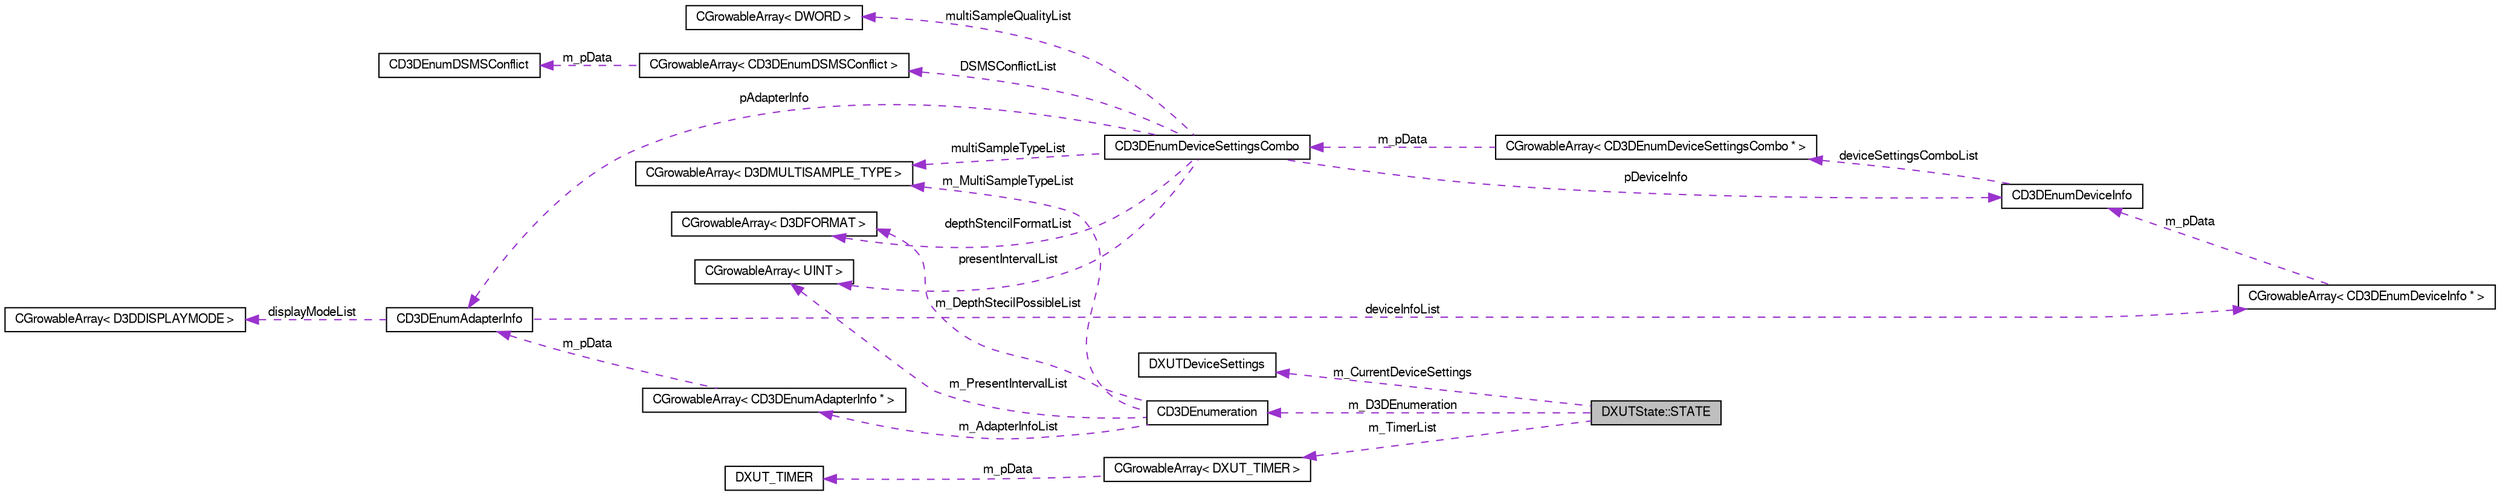 digraph G
{
  edge [fontname="FreeSans",fontsize="10",labelfontname="FreeSans",labelfontsize="10"];
  node [fontname="FreeSans",fontsize="10",shape=record];
  rankdir=LR;
  Node1 [label="DXUTState::STATE",height=0.2,width=0.4,color="black", fillcolor="grey75", style="filled" fontcolor="black"];
  Node2 -> Node1 [dir=back,color="darkorchid3",fontsize="10",style="dashed",label="m_D3DEnumeration",fontname="FreeSans"];
  Node2 [label="CD3DEnumeration",height=0.2,width=0.4,color="black", fillcolor="white", style="filled",URL="$class_c_d3_d_enumeration.html"];
  Node3 -> Node2 [dir=back,color="darkorchid3",fontsize="10",style="dashed",label="m_AdapterInfoList",fontname="FreeSans"];
  Node3 [label="CGrowableArray\< CD3DEnumAdapterInfo * \>",height=0.2,width=0.4,color="black", fillcolor="white", style="filled",URL="$class_c_growable_array.html"];
  Node4 -> Node3 [dir=back,color="darkorchid3",fontsize="10",style="dashed",label="m_pData",fontname="FreeSans"];
  Node4 [label="CD3DEnumAdapterInfo",height=0.2,width=0.4,color="black", fillcolor="white", style="filled",URL="$class_c_d3_d_enum_adapter_info.html"];
  Node5 -> Node4 [dir=back,color="darkorchid3",fontsize="10",style="dashed",label="displayModeList",fontname="FreeSans"];
  Node5 [label="CGrowableArray\< D3DDISPLAYMODE \>",height=0.2,width=0.4,color="black", fillcolor="white", style="filled",URL="$class_c_growable_array.html"];
  Node6 -> Node4 [dir=back,color="darkorchid3",fontsize="10",style="dashed",label="deviceInfoList",fontname="FreeSans"];
  Node6 [label="CGrowableArray\< CD3DEnumDeviceInfo * \>",height=0.2,width=0.4,color="black", fillcolor="white", style="filled",URL="$class_c_growable_array.html"];
  Node7 -> Node6 [dir=back,color="darkorchid3",fontsize="10",style="dashed",label="m_pData",fontname="FreeSans"];
  Node7 [label="CD3DEnumDeviceInfo",height=0.2,width=0.4,color="black", fillcolor="white", style="filled",URL="$class_c_d3_d_enum_device_info.html"];
  Node8 -> Node7 [dir=back,color="darkorchid3",fontsize="10",style="dashed",label="deviceSettingsComboList",fontname="FreeSans"];
  Node8 [label="CGrowableArray\< CD3DEnumDeviceSettingsCombo * \>",height=0.2,width=0.4,color="black", fillcolor="white", style="filled",URL="$class_c_growable_array.html"];
  Node9 -> Node8 [dir=back,color="darkorchid3",fontsize="10",style="dashed",label="m_pData",fontname="FreeSans"];
  Node9 [label="CD3DEnumDeviceSettingsCombo",height=0.2,width=0.4,color="black", fillcolor="white", style="filled",URL="$struct_c_d3_d_enum_device_settings_combo.html"];
  Node10 -> Node9 [dir=back,color="darkorchid3",fontsize="10",style="dashed",label="multiSampleQualityList",fontname="FreeSans"];
  Node10 [label="CGrowableArray\< DWORD \>",height=0.2,width=0.4,color="black", fillcolor="white", style="filled",URL="$class_c_growable_array.html"];
  Node11 -> Node9 [dir=back,color="darkorchid3",fontsize="10",style="dashed",label="multiSampleTypeList",fontname="FreeSans"];
  Node11 [label="CGrowableArray\< D3DMULTISAMPLE_TYPE \>",height=0.2,width=0.4,color="black", fillcolor="white", style="filled",URL="$class_c_growable_array.html"];
  Node7 -> Node9 [dir=back,color="darkorchid3",fontsize="10",style="dashed",label="pDeviceInfo",fontname="FreeSans"];
  Node12 -> Node9 [dir=back,color="darkorchid3",fontsize="10",style="dashed",label="DSMSConflictList",fontname="FreeSans"];
  Node12 [label="CGrowableArray\< CD3DEnumDSMSConflict \>",height=0.2,width=0.4,color="black", fillcolor="white", style="filled",URL="$class_c_growable_array.html"];
  Node13 -> Node12 [dir=back,color="darkorchid3",fontsize="10",style="dashed",label="m_pData",fontname="FreeSans"];
  Node13 [label="CD3DEnumDSMSConflict",height=0.2,width=0.4,color="black", fillcolor="white", style="filled",URL="$struct_c_d3_d_enum_d_s_m_s_conflict.html"];
  Node4 -> Node9 [dir=back,color="darkorchid3",fontsize="10",style="dashed",label="pAdapterInfo",fontname="FreeSans"];
  Node14 -> Node9 [dir=back,color="darkorchid3",fontsize="10",style="dashed",label="presentIntervalList",fontname="FreeSans"];
  Node14 [label="CGrowableArray\< UINT \>",height=0.2,width=0.4,color="black", fillcolor="white", style="filled",URL="$class_c_growable_array.html"];
  Node15 -> Node9 [dir=back,color="darkorchid3",fontsize="10",style="dashed",label="depthStencilFormatList",fontname="FreeSans"];
  Node15 [label="CGrowableArray\< D3DFORMAT \>",height=0.2,width=0.4,color="black", fillcolor="white", style="filled",URL="$class_c_growable_array.html"];
  Node11 -> Node2 [dir=back,color="darkorchid3",fontsize="10",style="dashed",label="m_MultiSampleTypeList",fontname="FreeSans"];
  Node14 -> Node2 [dir=back,color="darkorchid3",fontsize="10",style="dashed",label="m_PresentIntervalList",fontname="FreeSans"];
  Node15 -> Node2 [dir=back,color="darkorchid3",fontsize="10",style="dashed",label="m_DepthStecilPossibleList",fontname="FreeSans"];
  Node16 -> Node1 [dir=back,color="darkorchid3",fontsize="10",style="dashed",label="m_TimerList",fontname="FreeSans"];
  Node16 [label="CGrowableArray\< DXUT_TIMER \>",height=0.2,width=0.4,color="black", fillcolor="white", style="filled",URL="$class_c_growable_array.html"];
  Node17 -> Node16 [dir=back,color="darkorchid3",fontsize="10",style="dashed",label="m_pData",fontname="FreeSans"];
  Node17 [label="DXUT_TIMER",height=0.2,width=0.4,color="black", fillcolor="white", style="filled",URL="$struct_d_x_u_t___t_i_m_e_r.html"];
  Node18 -> Node1 [dir=back,color="darkorchid3",fontsize="10",style="dashed",label="m_CurrentDeviceSettings",fontname="FreeSans"];
  Node18 [label="DXUTDeviceSettings",height=0.2,width=0.4,color="black", fillcolor="white", style="filled",URL="$struct_d_x_u_t_device_settings.html"];
}
